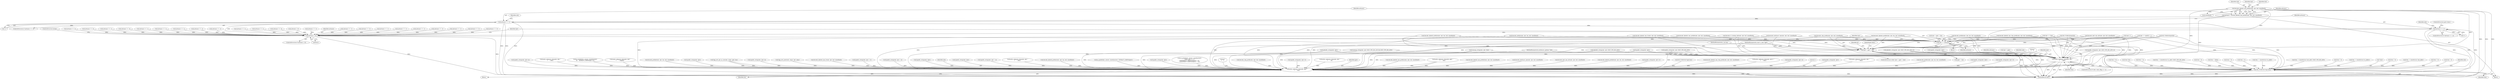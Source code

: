 digraph "0_tcpdump_13d52e9c0e7caf7e6325b0051bc90a49968be67f@pointer" {
"1001262" [label="(Call,decode_labeled_vpn_prefix4(ndo, tptr, buf, sizeof(buf)))"];
"1001260" [label="(Call,advance = decode_labeled_vpn_prefix4(ndo, tptr, buf, sizeof(buf)))"];
"1001269" [label="(Call,advance == -1)"];
"1001279" [label="(Call,advance == -2)"];
"1001630" [label="(Call,advance < 0)"];
"1001634" [label="(Call,tptr += advance)"];
"1001167" [label="(Call,tptr < pptr + len)"];
"1001615" [label="(Call,print_unknown_data(ndo, tptr, \"\n\t    \", tlen))"];
"1001597" [label="(Call,ND_TCHECK2(*tptr,tlen))"];
"1002909" [label="(Call,print_unknown_data(ndo, pptr, \"\n\t    \", len))"];
"1001786" [label="(Call,decode_labeled_vpn_prefix4(ndo, tptr, buf, sizeof(buf)))"];
"1001623" [label="(Call,tptr = pptr + len)"];
"1001275" [label="(Identifier,ndo)"];
"1002890" [label="(Call,print_unknown_data(ndo, pptr, \"\n\t    \", len))"];
"1001898" [label="(Call,decode_labeled_vpn_prefix6(ndo, tptr, buf, sizeof(buf)))"];
"1001247" [label="(Call,advance == -3)"];
"1002058" [label="(Call,decode_multicast_vpn(ndo, tptr, buf, sizeof(buf)))"];
"1001271" [label="(Call,-1)"];
"1001114" [label="(Call,ND_TCHECK(tptr[0]))"];
"1000145" [label="(Call,tlen=len)"];
"1001637" [label="(JumpTarget,done:)"];
"1002026" [label="(Call,decode_mdt_vpn_nlri(ndo, tptr, buf, sizeof(buf)))"];
"1001858" [label="(Call,decode_labeled_prefix6(ndo, tptr, len, buf, sizeof(buf)))"];
"1001633" [label="(ControlStructure,break;)"];
"1001168" [label="(Identifier,tptr)"];
"1001268" [label="(ControlStructure,if (advance == -1))"];
"1001629" [label="(ControlStructure,if (advance < 0))"];
"1002298" [label="(Call,ipaddr_string(ndo, tptr+2))"];
"1000939" [label="(Call,tlen = 0)"];
"1001179" [label="(Block,)"];
"1001430" [label="(Call,decode_labeled_prefix6(ndo, tptr, len, buf, sizeof(buf)))"];
"1002905" [label="(Call,ND_TCHECK2(*pptr,len))"];
"1001519" [label="(Call,advance == -2)"];
"1000718" [label="(Call,tlen > 0)"];
"1001415" [label="(Call,advance == -3)"];
"1001283" [label="(ControlStructure,goto trunc;)"];
"1001617" [label="(Identifier,tptr)"];
"1001636" [label="(Identifier,advance)"];
"1001294" [label="(Call,decode_rt_routing_info(ndo, tptr, buf, sizeof(buf)))"];
"1001230" [label="(Call,advance == -1)"];
"1001261" [label="(Identifier,advance)"];
"1001279" [label="(Call,advance == -2)"];
"1000958" [label="(Call,tlen -= (sizeof(struct in_addr)))"];
"1001455" [label="(Call,advance == -3)"];
"1001994" [label="(Call,decode_labeled_vpn_clnp_prefix(ndo, tptr, buf, sizeof(buf)))"];
"1001598" [label="(Call,*tptr)"];
"1002109" [label="(Call,print_unknown_data(ndo, tptr-3, \"\n\t    \", tlen))"];
"1001635" [label="(Identifier,tptr)"];
"1002461" [label="(Call,ipaddr_string(ndo, tptr+4))"];
"1002915" [label="(Literal,1)"];
"1000598" [label="(Call,ipaddr_string(ndo, tptr))"];
"1002552" [label="(Call,print_unknown_data(ndo, tptr, \"\n\t      \", tlen))"];
"1001333" [label="(Call,advance == -1)"];
"1001269" [label="(Call,advance == -1)"];
"1001167" [label="(Call,tptr < pptr + len)"];
"1000142" [label="(Call,tptr = pptr)"];
"1000126" [label="(MethodParameterIn,netdissect_options *ndo)"];
"1000793" [label="(Call,tlen = 0)"];
"1000864" [label="(Call,tlen -= sizeof(struct in6_addr))"];
"1001632" [label="(Literal,0)"];
"1001260" [label="(Call,advance = decode_labeled_vpn_prefix4(ndo, tptr, buf, sizeof(buf)))"];
"1001068" [label="(Call,tlen = 0)"];
"1001190" [label="(Call,advance == -1)"];
"1001278" [label="(ControlStructure,if (advance == -2))"];
"1001620" [label="(Call,advance = 0)"];
"1001280" [label="(Identifier,advance)"];
"1001706" [label="(Call,decode_prefix4(ndo, tptr, len, buf, sizeof(buf)))"];
"1000128" [label="(MethodParameterIn,const u_char *pptr)"];
"1000955" [label="(Call,ipaddr_string(ndo, tptr))"];
"1000567" [label="(Call,ipaddr_string(ndo, tptr))"];
"1001618" [label="(Literal,\"\n\t    \")"];
"1001619" [label="(Identifier,tlen)"];
"1002219" [label="(Call,ipaddr_string(ndo, tptr+2))"];
"1001390" [label="(Call,decode_prefix6(ndo, tptr, len, buf, sizeof(buf)))"];
"1001573" [label="(Call,advance == -1)"];
"1000845" [label="(Call,tlen = 0)"];
"1001634" [label="(Call,tptr += advance)"];
"1001343" [label="(Call,advance == -2)"];
"1002482" [label="(Call,ipaddr_string(ndo, tptr+4))"];
"1001630" [label="(Call,advance < 0)"];
"1001092" [label="(Call,print_unknown_data(ndo, tptr, \"\n\t    \", tlen))"];
"1001534" [label="(Call,decode_clnp_prefix(ndo, tptr, buf, sizeof(buf)))"];
"1001287" [label="(Identifier,ndo)"];
"1001502" [label="(Call,decode_labeled_vpn_l2(ndo, tptr, buf, sizeof(buf)))"];
"1002237" [label="(Call,as_printf(ndo, astostr, sizeof(astostr),\n\t\t\t    EXTRACT_32BITS(tptr+2)))"];
"1001311" [label="(Call,advance == -2)"];
"1002635" [label="(Call,print_unknown_data(ndo, tptr,\"\n\t      \", length))"];
"1002516" [label="(Call,ipaddr_string(ndo, tptr))"];
"1000815" [label="(Call,ipaddr_string(ndo, tptr+BGP_VPN_RD_LEN))"];
"1001600" [label="(Identifier,tlen)"];
"1001603" [label="(Identifier,ndo)"];
"1001018" [label="(Call,isonsap_string(ndo, tptr+BGP_VPN_RD_LEN,tlen-BGP_VPN_RD_LEN))"];
"1001263" [label="(Identifier,ndo)"];
"1001818" [label="(Call,decode_prefix6(ndo, tptr, len, buf, sizeof(buf)))"];
"1000767" [label="(Call,ipaddr_string(ndo, tptr))"];
"1001541" [label="(Call,advance == -1)"];
"1001153" [label="(Call,tptr += tptr[0] + 1)"];
"1001365" [label="(Call,advance == -1)"];
"1001207" [label="(Call,advance == -3)"];
"1002499" [label="(Call,ipaddr_string(ndo, tptr))"];
"1001169" [label="(Call,pptr + len)"];
"1001182" [label="(Call,decode_prefix4(ndo, tptr, len, buf, sizeof(buf)))"];
"1001551" [label="(Call,advance == -2)"];
"1001609" [label="(ControlStructure,if (ndo->ndo_vflag <= 1))"];
"1002913" [label="(Identifier,len)"];
"1000200" [label="(Call,bgp_attr_get_as_size(ndo, atype, pptr, len))"];
"1001631" [label="(Identifier,advance)"];
"1002203" [label="(Call,ipaddr_string(ndo, tptr+4))"];
"1002800" [label="(Call,bgp_attr_print(ndo, atype, tptr, alen))"];
"1000999" [label="(Call,tlen = 0)"];
"1001266" [label="(Call,sizeof(buf))"];
"1001264" [label="(Identifier,tptr)"];
"1001930" [label="(Call,decode_labeled_vpn_l2(ndo, tptr, buf, sizeof(buf)))"];
"1001123" [label="(Call,tptr++)"];
"1000909" [label="(Call,ip6addr_string(ndo, tptr+BGP_VPN_RD_LEN))"];
"1001270" [label="(Identifier,advance)"];
"1000408" [label="(Call,ipaddr_string(ndo, tptr + 2))"];
"1000463" [label="(Call,ipaddr_string(ndo, tptr + 4))"];
"1001621" [label="(Identifier,advance)"];
"1001111" [label="(Call,tptr += tlen)"];
"1000820" [label="(Call,tlen -= (sizeof(struct in_addr)+BGP_VPN_RD_LEN))"];
"1000751" [label="(Call,tlen = 0)"];
"1001326" [label="(Call,decode_multicast_vpn(ndo, tptr, buf, sizeof(buf)))"];
"1001265" [label="(Identifier,buf)"];
"1001438" [label="(Call,advance == -1)"];
"1001583" [label="(Call,advance == -2)"];
"1001222" [label="(Call,decode_labeled_prefix4(ndo, tptr, len, buf, sizeof(buf)))"];
"1002536" [label="(Call,ipaddr_string(ndo, tptr))"];
"1002910" [label="(Identifier,ndo)"];
"1000701" [label="(Call,tlen = nhlen)"];
"1000129" [label="(MethodParameterIn,u_int len)"];
"1001058" [label="(Call,ip6addr_string(ndo, tptr+BGP_VPN_RD_LEN+3))"];
"1000887" [label="(Call,tlen = 0)"];
"1000428" [label="(Call,ipaddr_string(ndo, tptr + 4))"];
"1000682" [label="(Call,print_unknown_data(ndo, tptr, \"\n\t    \", tlen))"];
"1001398" [label="(Call,advance == -1)"];
"1001470" [label="(Call,decode_labeled_vpn_prefix6(ndo, tptr, buf, sizeof(buf)))"];
"1001746" [label="(Call,decode_labeled_prefix4(ndo, tptr, len, buf, sizeof(buf)))"];
"1002663" [label="(Call,as_printf(ndo, astostr, sizeof(astostr), EXTRACT_32BITS(tptr)))"];
"1001038" [label="(Call,ipaddr_string(ndo, tptr+BGP_VPN_RD_LEN+4))"];
"1001509" [label="(Call,advance == -1)"];
"1001477" [label="(Call,advance == -1)"];
"1001141" [label="(Call,ND_TCHECK(tptr[0]))"];
"1002904" [label="(Block,)"];
"1001616" [label="(Identifier,ndo)"];
"1000331" [label="(Call,ipaddr_string(ndo, tptr))"];
"1001375" [label="(Call,advance == -2)"];
"1000258" [label="(Call,as_printf(ndo, astostr, sizeof(astostr),\n\t\t\t\tas_size == 2 ?\n\t\t\t\tEXTRACT_16BITS(&tptr[2 + i]) :\n\t\t\t\tEXTRACT_32BITS(&tptr[2 + i])))"];
"1001176" [label="(Identifier,af)"];
"1000861" [label="(Call,ip6addr_string(ndo, tptr))"];
"1002909" [label="(Call,print_unknown_data(ndo, pptr, \"\n\t    \", len))"];
"1002919" [label="(MethodReturn,RET)"];
"1001615" [label="(Call,print_unknown_data(ndo, tptr, \"\n\t    \", tlen))"];
"1002912" [label="(Literal,\"\n\t    \")"];
"1001962" [label="(Call,decode_clnp_prefix(ndo, tptr, buf, sizeof(buf)))"];
"1001166" [label="(ControlStructure,while (tptr < pptr + len))"];
"1002284" [label="(Call,ipaddr_string(ndo, tptr+2))"];
"1001301" [label="(Call,advance == -1)"];
"1001487" [label="(Call,advance == -2)"];
"1000770" [label="(Call,tlen -= sizeof(struct in_addr))"];
"1000914" [label="(Call,tlen -= (sizeof(struct in6_addr)+BGP_VPN_RD_LEN))"];
"1001281" [label="(Call,-2)"];
"1002378" [label="(Call,print_unknown_data(ndo, tptr, \"\n\t      \", 8))"];
"1001566" [label="(Call,decode_labeled_vpn_clnp_prefix(ndo, tptr, buf, sizeof(buf)))"];
"1000984" [label="(Call,tlen = 0)"];
"1002911" [label="(Identifier,pptr)"];
"1001172" [label="(Block,)"];
"1001597" [label="(Call,ND_TCHECK2(*tptr,tlen))"];
"1001262" [label="(Call,decode_labeled_vpn_prefix4(ndo, tptr, buf, sizeof(buf)))"];
"1001358" [label="(Call,decode_mdt_vpn_nlri(ndo, tptr, buf, sizeof(buf)))"];
"1000977" [label="(Call,isonsap_string(ndo, tptr, tlen))"];
"1001262" -> "1001260"  [label="AST: "];
"1001262" -> "1001266"  [label="CFG: "];
"1001263" -> "1001262"  [label="AST: "];
"1001264" -> "1001262"  [label="AST: "];
"1001265" -> "1001262"  [label="AST: "];
"1001266" -> "1001262"  [label="AST: "];
"1001260" -> "1001262"  [label="CFG: "];
"1001262" -> "1002919"  [label="DDG: "];
"1001262" -> "1002919"  [label="DDG: "];
"1001262" -> "1002919"  [label="DDG: "];
"1001262" -> "1001260"  [label="DDG: "];
"1001262" -> "1001260"  [label="DDG: "];
"1001262" -> "1001260"  [label="DDG: "];
"1001262" -> "1001615"  [label="DDG: "];
"1001262" -> "1001634"  [label="DDG: "];
"1001262" -> "1002909"  [label="DDG: "];
"1001260" -> "1001179"  [label="AST: "];
"1001261" -> "1001260"  [label="AST: "];
"1001270" -> "1001260"  [label="CFG: "];
"1001260" -> "1002919"  [label="DDG: "];
"1001260" -> "1001269"  [label="DDG: "];
"1001269" -> "1001268"  [label="AST: "];
"1001269" -> "1001271"  [label="CFG: "];
"1001270" -> "1001269"  [label="AST: "];
"1001271" -> "1001269"  [label="AST: "];
"1001275" -> "1001269"  [label="CFG: "];
"1001280" -> "1001269"  [label="CFG: "];
"1001269" -> "1002919"  [label="DDG: "];
"1001269" -> "1002919"  [label="DDG: "];
"1001269" -> "1002919"  [label="DDG: "];
"1001271" -> "1001269"  [label="DDG: "];
"1001269" -> "1001279"  [label="DDG: "];
"1001269" -> "1001630"  [label="DDG: "];
"1001279" -> "1001278"  [label="AST: "];
"1001279" -> "1001281"  [label="CFG: "];
"1001280" -> "1001279"  [label="AST: "];
"1001281" -> "1001279"  [label="AST: "];
"1001283" -> "1001279"  [label="CFG: "];
"1001287" -> "1001279"  [label="CFG: "];
"1001279" -> "1002919"  [label="DDG: "];
"1001279" -> "1002919"  [label="DDG: "];
"1001279" -> "1002919"  [label="DDG: "];
"1001281" -> "1001279"  [label="DDG: "];
"1001279" -> "1001630"  [label="DDG: "];
"1001630" -> "1001629"  [label="AST: "];
"1001630" -> "1001632"  [label="CFG: "];
"1001631" -> "1001630"  [label="AST: "];
"1001632" -> "1001630"  [label="AST: "];
"1001633" -> "1001630"  [label="CFG: "];
"1001635" -> "1001630"  [label="CFG: "];
"1001630" -> "1002919"  [label="DDG: "];
"1001630" -> "1002919"  [label="DDG: "];
"1001438" -> "1001630"  [label="DDG: "];
"1001365" -> "1001630"  [label="DDG: "];
"1001311" -> "1001630"  [label="DDG: "];
"1001487" -> "1001630"  [label="DDG: "];
"1001541" -> "1001630"  [label="DDG: "];
"1001301" -> "1001630"  [label="DDG: "];
"1001455" -> "1001630"  [label="DDG: "];
"1001583" -> "1001630"  [label="DDG: "];
"1001343" -> "1001630"  [label="DDG: "];
"1001477" -> "1001630"  [label="DDG: "];
"1001230" -> "1001630"  [label="DDG: "];
"1001551" -> "1001630"  [label="DDG: "];
"1001519" -> "1001630"  [label="DDG: "];
"1001620" -> "1001630"  [label="DDG: "];
"1001573" -> "1001630"  [label="DDG: "];
"1001509" -> "1001630"  [label="DDG: "];
"1001207" -> "1001630"  [label="DDG: "];
"1001190" -> "1001630"  [label="DDG: "];
"1001415" -> "1001630"  [label="DDG: "];
"1001333" -> "1001630"  [label="DDG: "];
"1001247" -> "1001630"  [label="DDG: "];
"1001375" -> "1001630"  [label="DDG: "];
"1001398" -> "1001630"  [label="DDG: "];
"1001630" -> "1001634"  [label="DDG: "];
"1001634" -> "1001172"  [label="AST: "];
"1001634" -> "1001636"  [label="CFG: "];
"1001635" -> "1001634"  [label="AST: "];
"1001636" -> "1001634"  [label="AST: "];
"1001168" -> "1001634"  [label="CFG: "];
"1001634" -> "1002919"  [label="DDG: "];
"1001634" -> "1001167"  [label="DDG: "];
"1001294" -> "1001634"  [label="DDG: "];
"1001502" -> "1001634"  [label="DDG: "];
"1001470" -> "1001634"  [label="DDG: "];
"1001358" -> "1001634"  [label="DDG: "];
"1001390" -> "1001634"  [label="DDG: "];
"1001222" -> "1001634"  [label="DDG: "];
"1001430" -> "1001634"  [label="DDG: "];
"1001623" -> "1001634"  [label="DDG: "];
"1001534" -> "1001634"  [label="DDG: "];
"1001182" -> "1001634"  [label="DDG: "];
"1001326" -> "1001634"  [label="DDG: "];
"1001566" -> "1001634"  [label="DDG: "];
"1001114" -> "1001634"  [label="DDG: "];
"1001111" -> "1001634"  [label="DDG: "];
"1001123" -> "1001634"  [label="DDG: "];
"1001153" -> "1001634"  [label="DDG: "];
"1001141" -> "1001634"  [label="DDG: "];
"1001167" -> "1001166"  [label="AST: "];
"1001167" -> "1001169"  [label="CFG: "];
"1001168" -> "1001167"  [label="AST: "];
"1001169" -> "1001167"  [label="AST: "];
"1001176" -> "1001167"  [label="CFG: "];
"1001637" -> "1001167"  [label="CFG: "];
"1001167" -> "1002919"  [label="DDG: "];
"1001167" -> "1002919"  [label="DDG: "];
"1001167" -> "1002919"  [label="DDG: "];
"1001123" -> "1001167"  [label="DDG: "];
"1001153" -> "1001167"  [label="DDG: "];
"1001141" -> "1001167"  [label="DDG: "];
"1001114" -> "1001167"  [label="DDG: "];
"1001111" -> "1001167"  [label="DDG: "];
"1000128" -> "1001167"  [label="DDG: "];
"1001430" -> "1001167"  [label="DDG: "];
"1001222" -> "1001167"  [label="DDG: "];
"1001390" -> "1001167"  [label="DDG: "];
"1001182" -> "1001167"  [label="DDG: "];
"1000129" -> "1001167"  [label="DDG: "];
"1001167" -> "1001615"  [label="DDG: "];
"1001615" -> "1001609"  [label="AST: "];
"1001615" -> "1001619"  [label="CFG: "];
"1001616" -> "1001615"  [label="AST: "];
"1001617" -> "1001615"  [label="AST: "];
"1001618" -> "1001615"  [label="AST: "];
"1001619" -> "1001615"  [label="AST: "];
"1001621" -> "1001615"  [label="CFG: "];
"1001615" -> "1002919"  [label="DDG: "];
"1001615" -> "1002919"  [label="DDG: "];
"1001615" -> "1002919"  [label="DDG: "];
"1001615" -> "1001597"  [label="DDG: "];
"1001294" -> "1001615"  [label="DDG: "];
"1000815" -> "1001615"  [label="DDG: "];
"1001534" -> "1001615"  [label="DDG: "];
"1001358" -> "1001615"  [label="DDG: "];
"1001018" -> "1001615"  [label="DDG: "];
"1001470" -> "1001615"  [label="DDG: "];
"1001058" -> "1001615"  [label="DDG: "];
"1001390" -> "1001615"  [label="DDG: "];
"1000861" -> "1001615"  [label="DDG: "];
"1001566" -> "1001615"  [label="DDG: "];
"1001222" -> "1001615"  [label="DDG: "];
"1001182" -> "1001615"  [label="DDG: "];
"1000909" -> "1001615"  [label="DDG: "];
"1001326" -> "1001615"  [label="DDG: "];
"1000977" -> "1001615"  [label="DDG: "];
"1000955" -> "1001615"  [label="DDG: "];
"1000767" -> "1001615"  [label="DDG: "];
"1001038" -> "1001615"  [label="DDG: "];
"1001430" -> "1001615"  [label="DDG: "];
"1001502" -> "1001615"  [label="DDG: "];
"1000126" -> "1001615"  [label="DDG: "];
"1000142" -> "1001615"  [label="DDG: "];
"1001123" -> "1001615"  [label="DDG: "];
"1001153" -> "1001615"  [label="DDG: "];
"1001141" -> "1001615"  [label="DDG: "];
"1001114" -> "1001615"  [label="DDG: "];
"1001111" -> "1001615"  [label="DDG: "];
"1001597" -> "1001615"  [label="DDG: "];
"1001615" -> "1002909"  [label="DDG: "];
"1001597" -> "1001179"  [label="AST: "];
"1001597" -> "1001600"  [label="CFG: "];
"1001598" -> "1001597"  [label="AST: "];
"1001600" -> "1001597"  [label="AST: "];
"1001603" -> "1001597"  [label="CFG: "];
"1001597" -> "1002919"  [label="DDG: "];
"1001597" -> "1002919"  [label="DDG: "];
"1001597" -> "1002919"  [label="DDG: "];
"1001123" -> "1001597"  [label="DDG: "];
"1001153" -> "1001597"  [label="DDG: "];
"1001141" -> "1001597"  [label="DDG: "];
"1001114" -> "1001597"  [label="DDG: "];
"1001111" -> "1001597"  [label="DDG: "];
"1000145" -> "1001597"  [label="DDG: "];
"1000864" -> "1001597"  [label="DDG: "];
"1000939" -> "1001597"  [label="DDG: "];
"1000845" -> "1001597"  [label="DDG: "];
"1000793" -> "1001597"  [label="DDG: "];
"1000701" -> "1001597"  [label="DDG: "];
"1000751" -> "1001597"  [label="DDG: "];
"1000887" -> "1001597"  [label="DDG: "];
"1000984" -> "1001597"  [label="DDG: "];
"1000820" -> "1001597"  [label="DDG: "];
"1001068" -> "1001597"  [label="DDG: "];
"1000718" -> "1001597"  [label="DDG: "];
"1000914" -> "1001597"  [label="DDG: "];
"1000958" -> "1001597"  [label="DDG: "];
"1000770" -> "1001597"  [label="DDG: "];
"1000999" -> "1001597"  [label="DDG: "];
"1002909" -> "1002904"  [label="AST: "];
"1002909" -> "1002913"  [label="CFG: "];
"1002910" -> "1002909"  [label="AST: "];
"1002911" -> "1002909"  [label="AST: "];
"1002912" -> "1002909"  [label="AST: "];
"1002913" -> "1002909"  [label="AST: "];
"1002915" -> "1002909"  [label="CFG: "];
"1002909" -> "1002919"  [label="DDG: "];
"1002909" -> "1002919"  [label="DDG: "];
"1002909" -> "1002919"  [label="DDG: "];
"1002909" -> "1002919"  [label="DDG: "];
"1000682" -> "1002909"  [label="DDG: "];
"1002058" -> "1002909"  [label="DDG: "];
"1001018" -> "1002909"  [label="DDG: "];
"1001706" -> "1002909"  [label="DDG: "];
"1002026" -> "1002909"  [label="DDG: "];
"1001470" -> "1002909"  [label="DDG: "];
"1002552" -> "1002909"  [label="DDG: "];
"1001390" -> "1002909"  [label="DDG: "];
"1000861" -> "1002909"  [label="DDG: "];
"1002890" -> "1002909"  [label="DDG: "];
"1002890" -> "1002909"  [label="DDG: "];
"1000258" -> "1002909"  [label="DDG: "];
"1001294" -> "1002909"  [label="DDG: "];
"1002461" -> "1002909"  [label="DDG: "];
"1001566" -> "1002909"  [label="DDG: "];
"1001222" -> "1002909"  [label="DDG: "];
"1000815" -> "1002909"  [label="DDG: "];
"1001858" -> "1002909"  [label="DDG: "];
"1001818" -> "1002909"  [label="DDG: "];
"1000200" -> "1002909"  [label="DDG: "];
"1000200" -> "1002909"  [label="DDG: "];
"1000598" -> "1002909"  [label="DDG: "];
"1001746" -> "1002909"  [label="DDG: "];
"1002284" -> "1002909"  [label="DDG: "];
"1001534" -> "1002909"  [label="DDG: "];
"1002482" -> "1002909"  [label="DDG: "];
"1000567" -> "1002909"  [label="DDG: "];
"1001962" -> "1002909"  [label="DDG: "];
"1002219" -> "1002909"  [label="DDG: "];
"1000408" -> "1002909"  [label="DDG: "];
"1002663" -> "1002909"  [label="DDG: "];
"1002635" -> "1002909"  [label="DDG: "];
"1001358" -> "1002909"  [label="DDG: "];
"1001786" -> "1002909"  [label="DDG: "];
"1002203" -> "1002909"  [label="DDG: "];
"1000331" -> "1002909"  [label="DDG: "];
"1002536" -> "1002909"  [label="DDG: "];
"1001898" -> "1002909"  [label="DDG: "];
"1002499" -> "1002909"  [label="DDG: "];
"1002298" -> "1002909"  [label="DDG: "];
"1001182" -> "1002909"  [label="DDG: "];
"1002378" -> "1002909"  [label="DDG: "];
"1000909" -> "1002909"  [label="DDG: "];
"1000463" -> "1002909"  [label="DDG: "];
"1002109" -> "1002909"  [label="DDG: "];
"1002516" -> "1002909"  [label="DDG: "];
"1002237" -> "1002909"  [label="DDG: "];
"1001092" -> "1002909"  [label="DDG: "];
"1002800" -> "1002909"  [label="DDG: "];
"1001930" -> "1002909"  [label="DDG: "];
"1001058" -> "1002909"  [label="DDG: "];
"1001326" -> "1002909"  [label="DDG: "];
"1000977" -> "1002909"  [label="DDG: "];
"1000955" -> "1002909"  [label="DDG: "];
"1000428" -> "1002909"  [label="DDG: "];
"1001994" -> "1002909"  [label="DDG: "];
"1000767" -> "1002909"  [label="DDG: "];
"1001038" -> "1002909"  [label="DDG: "];
"1001430" -> "1002909"  [label="DDG: "];
"1001502" -> "1002909"  [label="DDG: "];
"1000126" -> "1002909"  [label="DDG: "];
"1000128" -> "1002909"  [label="DDG: "];
"1002905" -> "1002909"  [label="DDG: "];
"1000129" -> "1002909"  [label="DDG: "];
}
